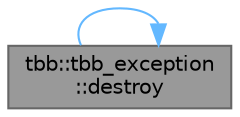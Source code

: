 digraph "tbb::tbb_exception::destroy"
{
 // LATEX_PDF_SIZE
  bgcolor="transparent";
  edge [fontname=Helvetica,fontsize=10,labelfontname=Helvetica,labelfontsize=10];
  node [fontname=Helvetica,fontsize=10,shape=box,height=0.2,width=0.4];
  rankdir="LR";
  Node1 [id="Node000001",label="tbb::tbb_exception\l::destroy",height=0.2,width=0.4,color="gray40", fillcolor="grey60", style="filled", fontcolor="black",tooltip="Destroys objects created by the move() method."];
  Node1 -> Node1 [id="edge1_Node000001_Node000001",color="steelblue1",style="solid",tooltip=" "];
}
